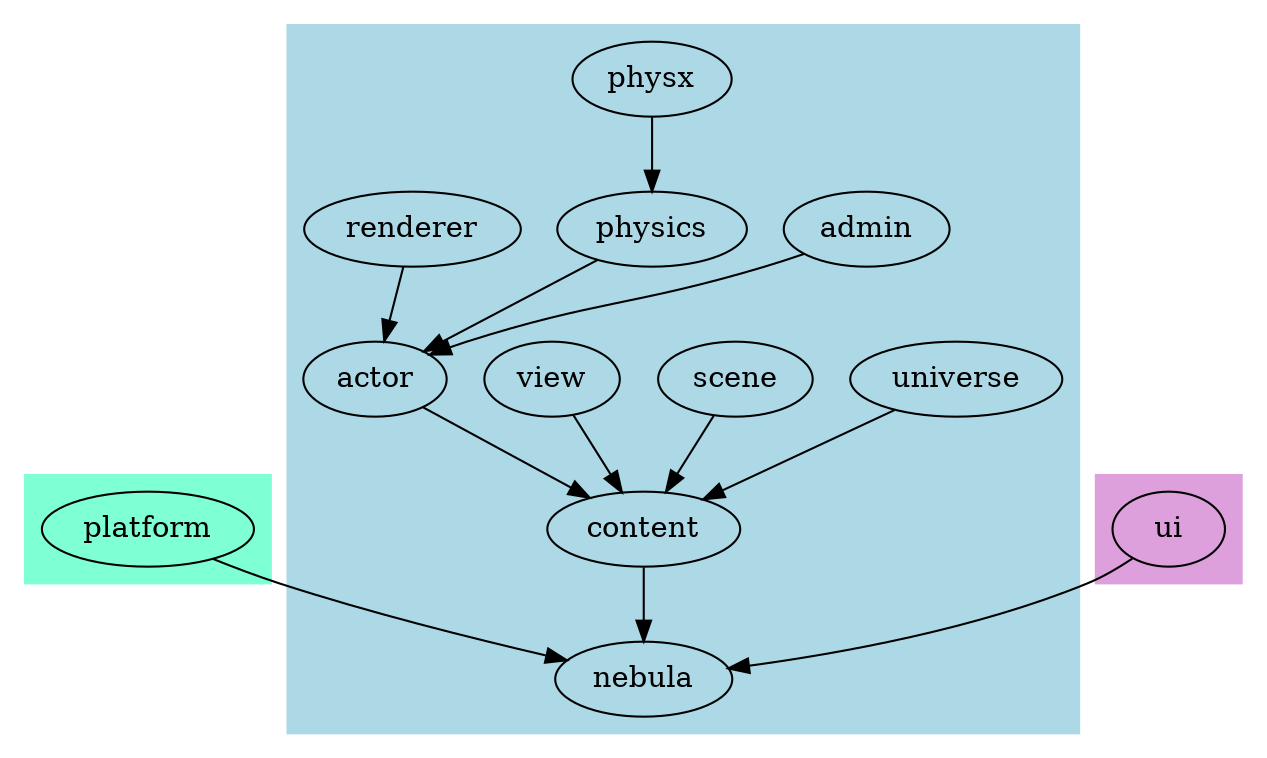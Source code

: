 digraph G
{
	subgraph cluster__content
	{
		//node [style=filled];
		style = filled;
		color = lightblue;
		
		content [label="content"];

		content -> nebula;

		
		universe [label = "universe"];
		


		scene [label = "scene"];
		
		
		
		view [label = "view"];
		
		actor [label = "actor"];
		actor_admin [label = "admin"];
		actor_physics [label = "physics"];
		actor_physics_physx [label = "physx"];
		actor_renderer [label = "renderer"];
		
		universe -> content;
		scene -> content;
		view -> content;
		actor -> content;
		actor_admin -> actor;
		actor_physics -> actor;
		actor_physics_physx -> actor_physics;
		actor_renderer -> actor;
		
	}
	subgraph cluster__platform
	{
		platform [label="platform"];
		platform -> nebula;
		
		style = filled;
		color = aquamarine;
	}
	subgraph cluster__ui
	{
		ui [label = "ui"];
		ui -> nebula;

		style = filled;
		color = plum;
	}
	nebula [label="nebula"];
	
	
	
			

	
		
}
